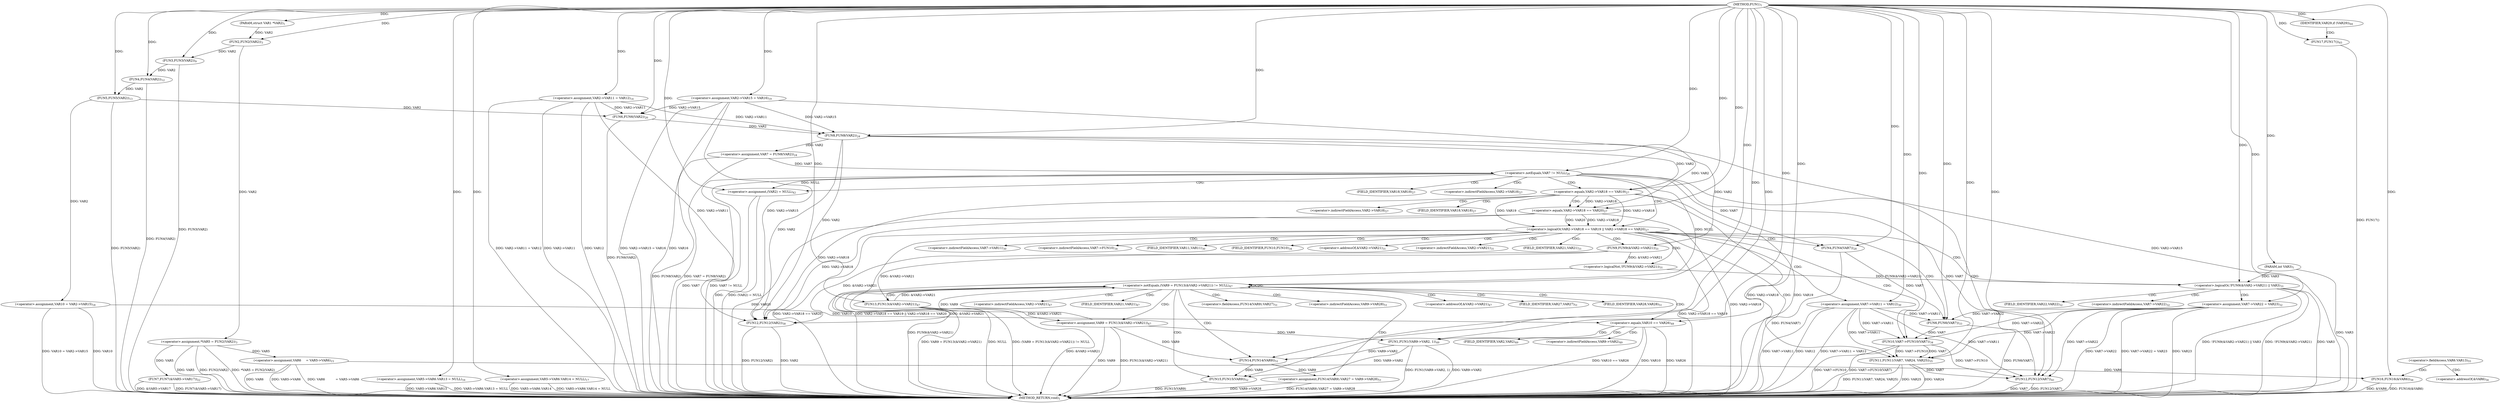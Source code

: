 digraph "FUN1" {  
"8" [label = <(METHOD,FUN1)<SUB>1</SUB>> ]
"174" [label = <(METHOD_RETURN,void)<SUB>1</SUB>> ]
"9" [label = <(PARAM,struct VAR1 *VAR2)<SUB>1</SUB>> ]
"10" [label = <(PARAM,int VAR3)<SUB>1</SUB>> ]
"13" [label = <(&lt;operator&gt;.assignment,*VAR5 = FUN2(VAR2))<SUB>3</SUB>> ]
"21" [label = <(FUN3,FUN3(VAR2))<SUB>9</SUB>> ]
"23" [label = <(FUN4,FUN4(VAR2))<SUB>12</SUB>> ]
"25" [label = <(FUN5,FUN5(VAR2))<SUB>13</SUB>> ]
"27" [label = <(&lt;operator&gt;.assignment,VAR2-&gt;VAR11 = VAR12)<SUB>14</SUB>> ]
"32" [label = <(&lt;operator&gt;.assignment,VAR6	     = VAR5-&gt;VAR6)<SUB>15</SUB>> ]
"37" [label = <(&lt;operator&gt;.assignment,VAR5-&gt;VAR6.VAR13 = NULL)<SUB>16</SUB>> ]
"44" [label = <(&lt;operator&gt;.assignment,VAR5-&gt;VAR6.VAR14 = NULL)<SUB>17</SUB>> ]
"51" [label = <(&lt;operator&gt;.assignment,VAR10 = VAR2-&gt;VAR15)<SUB>18</SUB>> ]
"56" [label = <(&lt;operator&gt;.assignment,VAR2-&gt;VAR15 = VAR16)<SUB>19</SUB>> ]
"61" [label = <(FUN6,FUN6(VAR2))<SUB>20</SUB>> ]
"63" [label = <(FUN7,FUN7(&amp;VAR5-&gt;VAR17))<SUB>22</SUB>> ]
"68" [label = <(&lt;operator&gt;.assignment,VAR7 = FUN8(VAR2))<SUB>24</SUB>> ]
"168" [label = <(FUN12,FUN12(VAR2))<SUB>58</SUB>> ]
"73" [label = <(&lt;operator&gt;.notEquals,VAR7 != NULL)<SUB>26</SUB>> ]
"130" [label = <(&lt;operator&gt;.notEquals,(VAR9 = FUN13(&amp;VAR2-&gt;VAR21)) != NULL)<SUB>47</SUB>> ]
"171" [label = <(IDENTIFIER,VAR29,if (VAR29))<SUB>64</SUB>> ]
"15" [label = <(FUN2,FUN2(VAR2))<SUB>3</SUB>> ]
"70" [label = <(FUN8,FUN8(VAR2))<SUB>24</SUB>> ]
"123" [label = <(FUN12,FUN12(VAR7))<SUB>41</SUB>> ]
"126" [label = <(&lt;operator&gt;.assignment,(VAR2) = NULL)<SUB>42</SUB>> ]
"150" [label = <(&lt;operator&gt;.assignment,FUN14(VAR9).VAR27 = VAR9-&gt;VAR28)<SUB>51</SUB>> ]
"158" [label = <(FUN15,FUN15(VAR9))<SUB>52</SUB>> ]
"165" [label = <(FUN16,FUN16(&amp;VAR6))<SUB>56</SUB>> ]
"173" [label = <(FUN17,FUN17())<SUB>65</SUB>> ]
"78" [label = <(&lt;operator&gt;.logicalOr,VAR2-&gt;VAR18 == VAR19 || VAR2-&gt;VAR18 == VAR20)<SUB>27</SUB>> ]
"131" [label = <(&lt;operator&gt;.assignment,VAR9 = FUN13(&amp;VAR2-&gt;VAR21))<SUB>47</SUB>> ]
"141" [label = <(&lt;operator&gt;.equals,VAR10 == VAR26)<SUB>48</SUB>> ]
"90" [label = <(FUN4,FUN4(VAR7))<SUB>28</SUB>> ]
"92" [label = <(&lt;operator&gt;.assignment,VAR7-&gt;VAR11 = VAR12)<SUB>30</SUB>> ]
"112" [label = <(FUN6,FUN6(VAR7))<SUB>33</SUB>> ]
"114" [label = <(FUN10,VAR7-&gt;FUN10(VAR7))<SUB>34</SUB>> ]
"119" [label = <(FUN11,FUN11(VAR7, VAR24, VAR25))<SUB>35</SUB>> ]
"133" [label = <(FUN13,FUN13(&amp;VAR2-&gt;VAR21))<SUB>47</SUB>> ]
"145" [label = <(FUN1,FUN1(VAR9-&gt;VAR2, 1))<SUB>49</SUB>> ]
"79" [label = <(&lt;operator&gt;.equals,VAR2-&gt;VAR18 == VAR19)<SUB>27</SUB>> ]
"84" [label = <(&lt;operator&gt;.equals,VAR2-&gt;VAR18 == VAR20)<SUB>27</SUB>> ]
"98" [label = <(&lt;operator&gt;.logicalOr,!FUN9(&amp;VAR2-&gt;VAR21) || VAR3)<SUB>31</SUB>> ]
"152" [label = <(FUN14,FUN14(VAR9))<SUB>51</SUB>> ]
"107" [label = <(&lt;operator&gt;.assignment,VAR7-&gt;VAR22 = VAR23)<SUB>32</SUB>> ]
"99" [label = <(&lt;operator&gt;.logicalNot,!FUN9(&amp;VAR2-&gt;VAR21))<SUB>31</SUB>> ]
"100" [label = <(FUN9,FUN9(&amp;VAR2-&gt;VAR21))<SUB>31</SUB>> ]
"161" [label = <(&lt;operator&gt;.fieldAccess,VAR6.VAR13)<SUB>55</SUB>> ]
"151" [label = <(&lt;operator&gt;.fieldAccess,FUN14(VAR9).VAR27)<SUB>51</SUB>> ]
"155" [label = <(&lt;operator&gt;.indirectFieldAccess,VAR9-&gt;VAR28)<SUB>51</SUB>> ]
"166" [label = <(&lt;operator&gt;.addressOf,&amp;VAR6)<SUB>56</SUB>> ]
"134" [label = <(&lt;operator&gt;.addressOf,&amp;VAR2-&gt;VAR21)<SUB>47</SUB>> ]
"154" [label = <(FIELD_IDENTIFIER,VAR27,VAR27)<SUB>51</SUB>> ]
"157" [label = <(FIELD_IDENTIFIER,VAR28,VAR28)<SUB>51</SUB>> ]
"80" [label = <(&lt;operator&gt;.indirectFieldAccess,VAR2-&gt;VAR18)<SUB>27</SUB>> ]
"85" [label = <(&lt;operator&gt;.indirectFieldAccess,VAR2-&gt;VAR18)<SUB>27</SUB>> ]
"93" [label = <(&lt;operator&gt;.indirectFieldAccess,VAR7-&gt;VAR11)<SUB>30</SUB>> ]
"115" [label = <(&lt;operator&gt;.indirectFieldAccess,VAR7-&gt;FUN10)<SUB>34</SUB>> ]
"135" [label = <(&lt;operator&gt;.indirectFieldAccess,VAR2-&gt;VAR21)<SUB>47</SUB>> ]
"146" [label = <(&lt;operator&gt;.indirectFieldAccess,VAR9-&gt;VAR2)<SUB>49</SUB>> ]
"82" [label = <(FIELD_IDENTIFIER,VAR18,VAR18)<SUB>27</SUB>> ]
"87" [label = <(FIELD_IDENTIFIER,VAR18,VAR18)<SUB>27</SUB>> ]
"95" [label = <(FIELD_IDENTIFIER,VAR11,VAR11)<SUB>30</SUB>> ]
"117" [label = <(FIELD_IDENTIFIER,FUN10,FUN10)<SUB>34</SUB>> ]
"137" [label = <(FIELD_IDENTIFIER,VAR21,VAR21)<SUB>47</SUB>> ]
"148" [label = <(FIELD_IDENTIFIER,VAR2,VAR2)<SUB>49</SUB>> ]
"108" [label = <(&lt;operator&gt;.indirectFieldAccess,VAR7-&gt;VAR22)<SUB>32</SUB>> ]
"101" [label = <(&lt;operator&gt;.addressOf,&amp;VAR2-&gt;VAR21)<SUB>31</SUB>> ]
"110" [label = <(FIELD_IDENTIFIER,VAR22,VAR22)<SUB>32</SUB>> ]
"102" [label = <(&lt;operator&gt;.indirectFieldAccess,VAR2-&gt;VAR21)<SUB>31</SUB>> ]
"104" [label = <(FIELD_IDENTIFIER,VAR21,VAR21)<SUB>31</SUB>> ]
  "10" -> "174"  [ label = "DDG: VAR3"] 
  "13" -> "174"  [ label = "DDG: VAR5"] 
  "13" -> "174"  [ label = "DDG: FUN2(VAR2)"] 
  "13" -> "174"  [ label = "DDG: *VAR5 = FUN2(VAR2)"] 
  "21" -> "174"  [ label = "DDG: FUN3(VAR2)"] 
  "23" -> "174"  [ label = "DDG: FUN4(VAR2)"] 
  "25" -> "174"  [ label = "DDG: FUN5(VAR2)"] 
  "27" -> "174"  [ label = "DDG: VAR2-&gt;VAR11"] 
  "27" -> "174"  [ label = "DDG: VAR12"] 
  "27" -> "174"  [ label = "DDG: VAR2-&gt;VAR11 = VAR12"] 
  "32" -> "174"  [ label = "DDG: VAR6"] 
  "32" -> "174"  [ label = "DDG: VAR5-&gt;VAR6"] 
  "32" -> "174"  [ label = "DDG: VAR6	     = VAR5-&gt;VAR6"] 
  "37" -> "174"  [ label = "DDG: VAR5-&gt;VAR6.VAR13"] 
  "37" -> "174"  [ label = "DDG: VAR5-&gt;VAR6.VAR13 = NULL"] 
  "44" -> "174"  [ label = "DDG: VAR5-&gt;VAR6.VAR14"] 
  "44" -> "174"  [ label = "DDG: VAR5-&gt;VAR6.VAR14 = NULL"] 
  "51" -> "174"  [ label = "DDG: VAR10"] 
  "51" -> "174"  [ label = "DDG: VAR10 = VAR2-&gt;VAR15"] 
  "56" -> "174"  [ label = "DDG: VAR2-&gt;VAR15"] 
  "56" -> "174"  [ label = "DDG: VAR2-&gt;VAR15 = VAR16"] 
  "61" -> "174"  [ label = "DDG: FUN6(VAR2)"] 
  "63" -> "174"  [ label = "DDG: &amp;VAR5-&gt;VAR17"] 
  "63" -> "174"  [ label = "DDG: FUN7(&amp;VAR5-&gt;VAR17)"] 
  "68" -> "174"  [ label = "DDG: FUN8(VAR2)"] 
  "68" -> "174"  [ label = "DDG: VAR7 = FUN8(VAR2)"] 
  "73" -> "174"  [ label = "DDG: VAR7"] 
  "73" -> "174"  [ label = "DDG: VAR7 != NULL"] 
  "79" -> "174"  [ label = "DDG: VAR2-&gt;VAR18"] 
  "78" -> "174"  [ label = "DDG: VAR2-&gt;VAR18 == VAR19"] 
  "84" -> "174"  [ label = "DDG: VAR2-&gt;VAR18"] 
  "78" -> "174"  [ label = "DDG: VAR2-&gt;VAR18 == VAR20"] 
  "78" -> "174"  [ label = "DDG: VAR2-&gt;VAR18 == VAR19 || VAR2-&gt;VAR18 == VAR20"] 
  "90" -> "174"  [ label = "DDG: FUN4(VAR7)"] 
  "92" -> "174"  [ label = "DDG: VAR7-&gt;VAR11"] 
  "92" -> "174"  [ label = "DDG: VAR12"] 
  "92" -> "174"  [ label = "DDG: VAR7-&gt;VAR11 = VAR12"] 
  "99" -> "174"  [ label = "DDG: FUN9(&amp;VAR2-&gt;VAR21)"] 
  "98" -> "174"  [ label = "DDG: !FUN9(&amp;VAR2-&gt;VAR21)"] 
  "98" -> "174"  [ label = "DDG: VAR3"] 
  "98" -> "174"  [ label = "DDG: !FUN9(&amp;VAR2-&gt;VAR21) || VAR3"] 
  "107" -> "174"  [ label = "DDG: VAR7-&gt;VAR22"] 
  "107" -> "174"  [ label = "DDG: VAR7-&gt;VAR22 = VAR23"] 
  "112" -> "174"  [ label = "DDG: FUN6(VAR7)"] 
  "114" -> "174"  [ label = "DDG: VAR7-&gt;FUN10"] 
  "114" -> "174"  [ label = "DDG: VAR7-&gt;FUN10(VAR7)"] 
  "119" -> "174"  [ label = "DDG: VAR24"] 
  "119" -> "174"  [ label = "DDG: FUN11(VAR7, VAR24, VAR25)"] 
  "123" -> "174"  [ label = "DDG: VAR7"] 
  "123" -> "174"  [ label = "DDG: FUN12(VAR7)"] 
  "126" -> "174"  [ label = "DDG: (VAR2) = NULL"] 
  "131" -> "174"  [ label = "DDG: VAR9"] 
  "133" -> "174"  [ label = "DDG: &amp;VAR2-&gt;VAR21"] 
  "131" -> "174"  [ label = "DDG: FUN13(&amp;VAR2-&gt;VAR21)"] 
  "130" -> "174"  [ label = "DDG: VAR9 = FUN13(&amp;VAR2-&gt;VAR21)"] 
  "130" -> "174"  [ label = "DDG: NULL"] 
  "130" -> "174"  [ label = "DDG: (VAR9 = FUN13(&amp;VAR2-&gt;VAR21)) != NULL"] 
  "165" -> "174"  [ label = "DDG: &amp;VAR6"] 
  "165" -> "174"  [ label = "DDG: FUN16(&amp;VAR6)"] 
  "168" -> "174"  [ label = "DDG: VAR2"] 
  "168" -> "174"  [ label = "DDG: FUN12(VAR2)"] 
  "173" -> "174"  [ label = "DDG: FUN17()"] 
  "141" -> "174"  [ label = "DDG: VAR10"] 
  "141" -> "174"  [ label = "DDG: VAR10 == VAR26"] 
  "145" -> "174"  [ label = "DDG: VAR9-&gt;VAR2"] 
  "145" -> "174"  [ label = "DDG: FUN1(VAR9-&gt;VAR2, 1)"] 
  "150" -> "174"  [ label = "DDG: VAR9-&gt;VAR28"] 
  "150" -> "174"  [ label = "DDG: FUN14(VAR9).VAR27 = VAR9-&gt;VAR28"] 
  "158" -> "174"  [ label = "DDG: FUN15(VAR9)"] 
  "56" -> "174"  [ label = "DDG: VAR16"] 
  "126" -> "174"  [ label = "DDG: "] 
  "84" -> "174"  [ label = "DDG: VAR20"] 
  "119" -> "174"  [ label = "DDG: VAR25"] 
  "79" -> "174"  [ label = "DDG: VAR19"] 
  "107" -> "174"  [ label = "DDG: VAR23"] 
  "141" -> "174"  [ label = "DDG: VAR26"] 
  "8" -> "9"  [ label = "DDG: "] 
  "8" -> "10"  [ label = "DDG: "] 
  "15" -> "13"  [ label = "DDG: VAR2"] 
  "8" -> "27"  [ label = "DDG: "] 
  "13" -> "32"  [ label = "DDG: VAR5"] 
  "8" -> "37"  [ label = "DDG: "] 
  "8" -> "44"  [ label = "DDG: "] 
  "25" -> "51"  [ label = "DDG: VAR2"] 
  "8" -> "56"  [ label = "DDG: "] 
  "70" -> "68"  [ label = "DDG: VAR2"] 
  "15" -> "21"  [ label = "DDG: VAR2"] 
  "8" -> "21"  [ label = "DDG: "] 
  "21" -> "23"  [ label = "DDG: VAR2"] 
  "8" -> "23"  [ label = "DDG: "] 
  "23" -> "25"  [ label = "DDG: VAR2"] 
  "8" -> "25"  [ label = "DDG: "] 
  "25" -> "61"  [ label = "DDG: VAR2"] 
  "27" -> "61"  [ label = "DDG: VAR2-&gt;VAR11"] 
  "56" -> "61"  [ label = "DDG: VAR2-&gt;VAR15"] 
  "8" -> "61"  [ label = "DDG: "] 
  "13" -> "63"  [ label = "DDG: VAR5"] 
  "27" -> "168"  [ label = "DDG: VAR2-&gt;VAR11"] 
  "56" -> "168"  [ label = "DDG: VAR2-&gt;VAR15"] 
  "70" -> "168"  [ label = "DDG: VAR2"] 
  "79" -> "168"  [ label = "DDG: VAR2-&gt;VAR18"] 
  "84" -> "168"  [ label = "DDG: VAR2-&gt;VAR18"] 
  "8" -> "168"  [ label = "DDG: "] 
  "100" -> "168"  [ label = "DDG: &amp;VAR2-&gt;VAR21"] 
  "133" -> "168"  [ label = "DDG: &amp;VAR2-&gt;VAR21"] 
  "8" -> "171"  [ label = "DDG: "] 
  "9" -> "15"  [ label = "DDG: VAR2"] 
  "8" -> "15"  [ label = "DDG: "] 
  "27" -> "70"  [ label = "DDG: VAR2-&gt;VAR11"] 
  "56" -> "70"  [ label = "DDG: VAR2-&gt;VAR15"] 
  "61" -> "70"  [ label = "DDG: VAR2"] 
  "8" -> "70"  [ label = "DDG: "] 
  "68" -> "73"  [ label = "DDG: VAR7"] 
  "8" -> "73"  [ label = "DDG: "] 
  "73" -> "126"  [ label = "DDG: NULL"] 
  "8" -> "126"  [ label = "DDG: "] 
  "131" -> "130"  [ label = "DDG: VAR9"] 
  "133" -> "130"  [ label = "DDG: &amp;VAR2-&gt;VAR21"] 
  "73" -> "130"  [ label = "DDG: NULL"] 
  "8" -> "130"  [ label = "DDG: "] 
  "152" -> "150"  [ label = "DDG: VAR9"] 
  "8" -> "173"  [ label = "DDG: "] 
  "73" -> "123"  [ label = "DDG: VAR7"] 
  "92" -> "123"  [ label = "DDG: VAR7-&gt;VAR11"] 
  "107" -> "123"  [ label = "DDG: VAR7-&gt;VAR22"] 
  "114" -> "123"  [ label = "DDG: VAR7-&gt;FUN10"] 
  "119" -> "123"  [ label = "DDG: VAR7"] 
  "8" -> "123"  [ label = "DDG: "] 
  "133" -> "131"  [ label = "DDG: &amp;VAR2-&gt;VAR21"] 
  "145" -> "158"  [ label = "DDG: VAR9-&gt;VAR2"] 
  "152" -> "158"  [ label = "DDG: VAR9"] 
  "8" -> "158"  [ label = "DDG: "] 
  "32" -> "165"  [ label = "DDG: VAR6"] 
  "8" -> "165"  [ label = "DDG: "] 
  "79" -> "78"  [ label = "DDG: VAR2-&gt;VAR18"] 
  "79" -> "78"  [ label = "DDG: VAR19"] 
  "84" -> "78"  [ label = "DDG: VAR2-&gt;VAR18"] 
  "84" -> "78"  [ label = "DDG: VAR20"] 
  "8" -> "92"  [ label = "DDG: "] 
  "100" -> "133"  [ label = "DDG: &amp;VAR2-&gt;VAR21"] 
  "70" -> "133"  [ label = "DDG: VAR2"] 
  "51" -> "141"  [ label = "DDG: VAR10"] 
  "8" -> "141"  [ label = "DDG: "] 
  "70" -> "79"  [ label = "DDG: VAR2"] 
  "8" -> "79"  [ label = "DDG: "] 
  "70" -> "84"  [ label = "DDG: VAR2"] 
  "79" -> "84"  [ label = "DDG: VAR2-&gt;VAR18"] 
  "8" -> "84"  [ label = "DDG: "] 
  "73" -> "90"  [ label = "DDG: VAR7"] 
  "8" -> "90"  [ label = "DDG: "] 
  "90" -> "112"  [ label = "DDG: VAR7"] 
  "92" -> "112"  [ label = "DDG: VAR7-&gt;VAR11"] 
  "107" -> "112"  [ label = "DDG: VAR7-&gt;VAR22"] 
  "8" -> "112"  [ label = "DDG: "] 
  "112" -> "114"  [ label = "DDG: VAR7"] 
  "92" -> "114"  [ label = "DDG: VAR7-&gt;VAR11"] 
  "107" -> "114"  [ label = "DDG: VAR7-&gt;VAR22"] 
  "8" -> "114"  [ label = "DDG: "] 
  "92" -> "119"  [ label = "DDG: VAR7-&gt;VAR11"] 
  "107" -> "119"  [ label = "DDG: VAR7-&gt;VAR22"] 
  "114" -> "119"  [ label = "DDG: VAR7-&gt;FUN10"] 
  "114" -> "119"  [ label = "DDG: VAR7"] 
  "8" -> "119"  [ label = "DDG: "] 
  "131" -> "145"  [ label = "DDG: VAR9"] 
  "8" -> "145"  [ label = "DDG: "] 
  "131" -> "152"  [ label = "DDG: VAR9"] 
  "145" -> "152"  [ label = "DDG: VAR9-&gt;VAR2"] 
  "8" -> "152"  [ label = "DDG: "] 
  "99" -> "98"  [ label = "DDG: FUN9(&amp;VAR2-&gt;VAR21)"] 
  "10" -> "98"  [ label = "DDG: VAR3"] 
  "8" -> "98"  [ label = "DDG: "] 
  "8" -> "107"  [ label = "DDG: "] 
  "100" -> "99"  [ label = "DDG: &amp;VAR2-&gt;VAR21"] 
  "70" -> "100"  [ label = "DDG: VAR2"] 
  "73" -> "123"  [ label = "CDG: "] 
  "73" -> "82"  [ label = "CDG: "] 
  "73" -> "126"  [ label = "CDG: "] 
  "73" -> "79"  [ label = "CDG: "] 
  "73" -> "80"  [ label = "CDG: "] 
  "73" -> "78"  [ label = "CDG: "] 
  "130" -> "141"  [ label = "CDG: "] 
  "130" -> "154"  [ label = "CDG: "] 
  "130" -> "131"  [ label = "CDG: "] 
  "130" -> "150"  [ label = "CDG: "] 
  "130" -> "151"  [ label = "CDG: "] 
  "130" -> "157"  [ label = "CDG: "] 
  "130" -> "134"  [ label = "CDG: "] 
  "130" -> "137"  [ label = "CDG: "] 
  "130" -> "152"  [ label = "CDG: "] 
  "130" -> "130"  [ label = "CDG: "] 
  "130" -> "135"  [ label = "CDG: "] 
  "130" -> "155"  [ label = "CDG: "] 
  "130" -> "158"  [ label = "CDG: "] 
  "130" -> "133"  [ label = "CDG: "] 
  "161" -> "166"  [ label = "CDG: "] 
  "161" -> "165"  [ label = "CDG: "] 
  "171" -> "173"  [ label = "CDG: "] 
  "78" -> "115"  [ label = "CDG: "] 
  "78" -> "98"  [ label = "CDG: "] 
  "78" -> "99"  [ label = "CDG: "] 
  "78" -> "102"  [ label = "CDG: "] 
  "78" -> "114"  [ label = "CDG: "] 
  "78" -> "104"  [ label = "CDG: "] 
  "78" -> "119"  [ label = "CDG: "] 
  "78" -> "95"  [ label = "CDG: "] 
  "78" -> "92"  [ label = "CDG: "] 
  "78" -> "112"  [ label = "CDG: "] 
  "78" -> "93"  [ label = "CDG: "] 
  "78" -> "101"  [ label = "CDG: "] 
  "78" -> "90"  [ label = "CDG: "] 
  "78" -> "100"  [ label = "CDG: "] 
  "78" -> "117"  [ label = "CDG: "] 
  "141" -> "145"  [ label = "CDG: "] 
  "141" -> "146"  [ label = "CDG: "] 
  "141" -> "148"  [ label = "CDG: "] 
  "79" -> "84"  [ label = "CDG: "] 
  "79" -> "85"  [ label = "CDG: "] 
  "79" -> "87"  [ label = "CDG: "] 
  "98" -> "107"  [ label = "CDG: "] 
  "98" -> "110"  [ label = "CDG: "] 
  "98" -> "108"  [ label = "CDG: "] 
}
